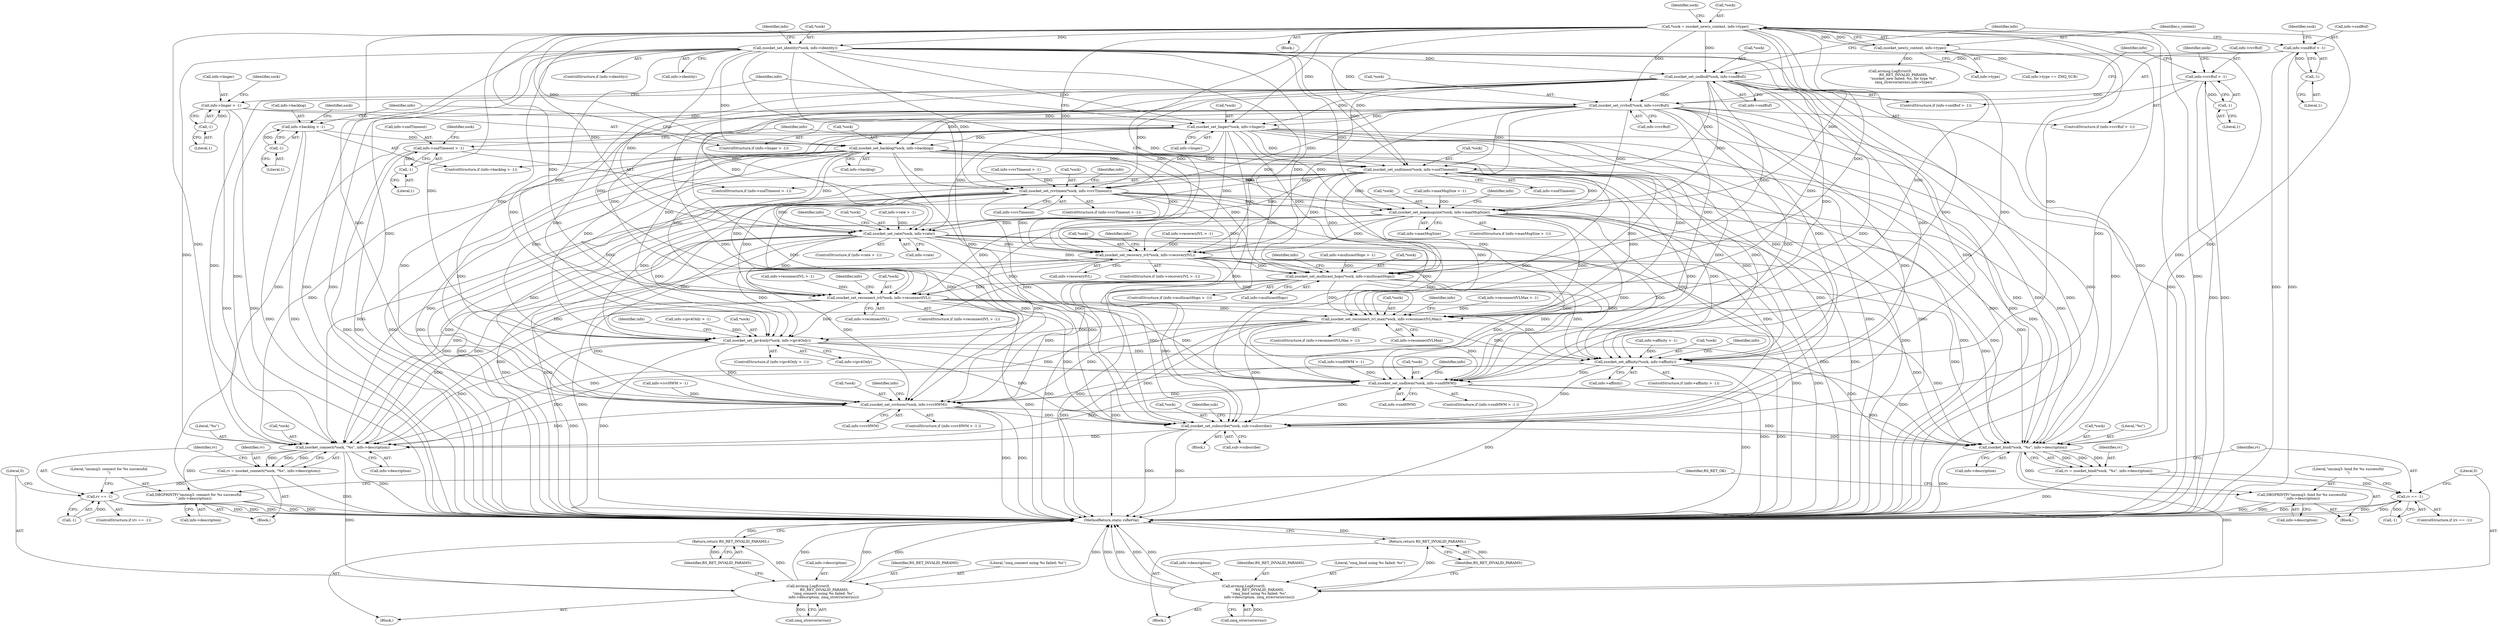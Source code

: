 digraph "0_rsyslog_062d0c671a29f7c6f7dff4a2f1f35df375bbb30b@API" {
"1000202" [label="(Call,zsocket_set_sndtimeo(*sock, info->sndTimeout))"];
"1000163" [label="(Call,zsocket_set_rcvbuf(*sock, info->rcvBuf))"];
"1000150" [label="(Call,zsocket_set_sndbuf(*sock, info->sndBuf))"];
"1000137" [label="(Call,zsocket_set_identity(*sock, info->identity))"];
"1000110" [label="(Call,*sock = zsocket_new(s_context, info->type))"];
"1000113" [label="(Call,zsocket_new(s_context, info->type))"];
"1000144" [label="(Call,info->sndBuf > -1)"];
"1000148" [label="(Call,-1)"];
"1000157" [label="(Call,info->rcvBuf > -1)"];
"1000161" [label="(Call,-1)"];
"1000189" [label="(Call,zsocket_set_backlog(*sock, info->backlog))"];
"1000176" [label="(Call,zsocket_set_linger(*sock, info->linger))"];
"1000170" [label="(Call,info->linger > -1)"];
"1000174" [label="(Call,-1)"];
"1000183" [label="(Call,info->backlog > -1)"];
"1000187" [label="(Call,-1)"];
"1000196" [label="(Call,info->sndTimeout > -1)"];
"1000200" [label="(Call,-1)"];
"1000215" [label="(Call,zsocket_set_rcvtimeo(*sock, info->rcvTimeout))"];
"1000228" [label="(Call,zsocket_set_maxmsgsize(*sock, info->maxMsgSize))"];
"1000241" [label="(Call,zsocket_set_rate(*sock, info->rate))"];
"1000254" [label="(Call,zsocket_set_recovery_ivl(*sock, info->recoveryIVL))"];
"1000267" [label="(Call,zsocket_set_multicast_hops(*sock, info->multicastHops))"];
"1000280" [label="(Call,zsocket_set_reconnect_ivl(*sock, info->reconnectIVL))"];
"1000293" [label="(Call,zsocket_set_reconnect_ivl_max(*sock, info->reconnectIVLMax))"];
"1000306" [label="(Call,zsocket_set_ipv4only(*sock, info->ipv4Only))"];
"1000319" [label="(Call,zsocket_set_affinity(*sock, info->affinity))"];
"1000332" [label="(Call,zsocket_set_sndhwm(*sock, info->sndHWM))"];
"1000345" [label="(Call,zsocket_set_rcvhwm(*sock, info->rcvHWM))"];
"1000373" [label="(Call,zsocket_set_subscribe(*sock, sub->subscribe))"];
"1000388" [label="(Call,zsocket_connect(*sock, \"%s\", info->description))"];
"1000386" [label="(Call,rv = zsocket_connect(*sock, \"%s\", info->description))"];
"1000396" [label="(Call,rv == -1)"];
"1000401" [label="(Call,errmsg.LogError(0,\n                             RS_RET_INVALID_PARAMS,\n                            \"zmq_connect using %s failed: %s\",\n                            info->description, zmq_strerror(errno)))"];
"1000410" [label="(Return,return RS_RET_INVALID_PARAMS;)"];
"1000412" [label="(Call,DBGPRINTF(\"imzmq3: connect for %s successful\n\",info->description))"];
"1000421" [label="(Call,zsocket_bind(*sock, \"%s\", info->description))"];
"1000419" [label="(Call,rv = zsocket_bind(*sock, \"%s\", info->description))"];
"1000429" [label="(Call,rv == -1)"];
"1000434" [label="(Call,errmsg.LogError(0,\n                             RS_RET_INVALID_PARAMS,\n                            \"zmq_bind using %s failed: %s\",\n                            info->description, zmq_strerror(errno)))"];
"1000443" [label="(Return,return RS_RET_INVALID_PARAMS;)"];
"1000445" [label="(Call,DBGPRINTF(\"imzmq3: bind for %s successful\n\",info->description))"];
"1000309" [label="(Call,info->ipv4Only)"];
"1000438" [label="(Call,info->description)"];
"1000146" [label="(Identifier,info)"];
"1000339" [label="(Call,info->rcvHWM > -1)"];
"1000145" [label="(Call,info->sndBuf)"];
"1000242" [label="(Call,*sock)"];
"1000386" [label="(Call,rv = zsocket_connect(*sock, \"%s\", info->description))"];
"1000333" [label="(Call,*sock)"];
"1000376" [label="(Call,sub->subscribe)"];
"1000332" [label="(Call,zsocket_set_sndhwm(*sock, info->sndHWM))"];
"1000413" [label="(Literal,\"imzmq3: connect for %s successful\n\")"];
"1000183" [label="(Call,info->backlog > -1)"];
"1000436" [label="(Identifier,RS_RET_INVALID_PARAMS)"];
"1000335" [label="(Call,info->sndHWM)"];
"1000287" [label="(Call,info->reconnectIVLMax > -1)"];
"1000419" [label="(Call,rv = zsocket_bind(*sock, \"%s\", info->description))"];
"1000170" [label="(Call,info->linger > -1)"];
"1000422" [label="(Call,*sock)"];
"1000234" [label="(ControlStructure,if (info->rate > -1))"];
"1000150" [label="(Call,zsocket_set_sndbuf(*sock, info->sndBuf))"];
"1000163" [label="(Call,zsocket_set_rcvbuf(*sock, info->rcvBuf))"];
"1000346" [label="(Call,*sock)"];
"1000166" [label="(Call,info->rcvBuf)"];
"1000374" [label="(Call,*sock)"];
"1000294" [label="(Call,*sock)"];
"1000428" [label="(ControlStructure,if (rv == -1))"];
"1000190" [label="(Call,*sock)"];
"1000420" [label="(Identifier,rv)"];
"1000159" [label="(Identifier,info)"];
"1000403" [label="(Identifier,RS_RET_INVALID_PARAMS)"];
"1000410" [label="(Return,return RS_RET_INVALID_PARAMS;)"];
"1000281" [label="(Call,*sock)"];
"1000373" [label="(Call,zsocket_set_subscribe(*sock, sub->subscribe))"];
"1000255" [label="(Call,*sock)"];
"1000263" [label="(Identifier,info)"];
"1000276" [label="(Identifier,info)"];
"1000254" [label="(Call,zsocket_set_recovery_ivl(*sock, info->recoveryIVL))"];
"1000188" [label="(Literal,1)"];
"1000158" [label="(Call,info->rcvBuf)"];
"1000341" [label="(Identifier,info)"];
"1000447" [label="(Call,info->description)"];
"1000435" [label="(Literal,0)"];
"1000120" [label="(Identifier,sock)"];
"1000215" [label="(Call,zsocket_set_rcvtimeo(*sock, info->rcvTimeout))"];
"1000179" [label="(Call,info->linger)"];
"1000205" [label="(Call,info->sndTimeout)"];
"1000260" [label="(ControlStructure,if (info->multicastHops > -1))"];
"1000431" [label="(Call,-1)"];
"1000202" [label="(Call,zsocket_set_sndtimeo(*sock, info->sndTimeout))"];
"1000133" [label="(ControlStructure,if (info->identity))"];
"1000201" [label="(Literal,1)"];
"1000404" [label="(Literal,\"zmq_connect using %s failed: %s\")"];
"1000421" [label="(Call,zsocket_bind(*sock, \"%s\", info->description))"];
"1000283" [label="(Call,info->reconnectIVL)"];
"1000192" [label="(Call,info->backlog)"];
"1000418" [label="(Block,)"];
"1000286" [label="(ControlStructure,if (info->reconnectIVLMax > -1))"];
"1000326" [label="(Call,info->sndHWM > -1)"];
"1000398" [label="(Call,-1)"];
"1000322" [label="(Call,info->affinity)"];
"1000189" [label="(Call,zsocket_set_backlog(*sock, info->backlog))"];
"1000222" [label="(Call,info->maxMsgSize > -1)"];
"1000237" [label="(Identifier,info)"];
"1000352" [label="(Call,info->type == ZMQ_SUB)"];
"1000315" [label="(Identifier,info)"];
"1000296" [label="(Call,info->reconnectIVLMax)"];
"1000445" [label="(Call,DBGPRINTF(\"imzmq3: bind for %s successful\n\",info->description))"];
"1000175" [label="(Literal,1)"];
"1000164" [label="(Call,*sock)"];
"1000338" [label="(ControlStructure,if (info->rcvHWM > -1 ))"];
"1000273" [label="(ControlStructure,if (info->reconnectIVL > -1))"];
"1000388" [label="(Call,zsocket_connect(*sock, \"%s\", info->description))"];
"1000261" [label="(Call,info->multicastHops > -1)"];
"1000451" [label="(Identifier,RS_RET_OK)"];
"1000312" [label="(ControlStructure,if (info->affinity > -1))"];
"1000138" [label="(Call,*sock)"];
"1000196" [label="(Call,info->sndTimeout > -1)"];
"1000411" [label="(Identifier,RS_RET_INVALID_PARAMS)"];
"1000229" [label="(Call,*sock)"];
"1000157" [label="(Call,info->rcvBuf > -1)"];
"1000387" [label="(Identifier,rv)"];
"1000402" [label="(Literal,0)"];
"1000211" [label="(Identifier,info)"];
"1000153" [label="(Call,info->sndBuf)"];
"1000156" [label="(ControlStructure,if (info->rcvBuf > -1))"];
"1000110" [label="(Call,*sock = zsocket_new(s_context, info->type))"];
"1000107" [label="(Block,)"];
"1000429" [label="(Call,rv == -1)"];
"1000368" [label="(Identifier,sub)"];
"1000182" [label="(ControlStructure,if (info->backlog > -1))"];
"1000187" [label="(Call,-1)"];
"1000270" [label="(Call,info->multicastHops)"];
"1000113" [label="(Call,zsocket_new(s_context, info->type))"];
"1000414" [label="(Call,info->description)"];
"1000302" [label="(Identifier,info)"];
"1000172" [label="(Identifier,info)"];
"1000241" [label="(Call,zsocket_set_rate(*sock, info->rate))"];
"1000140" [label="(Call,info->identity)"];
"1000165" [label="(Identifier,sock)"];
"1000185" [label="(Identifier,info)"];
"1000209" [label="(Call,info->rcvTimeout > -1)"];
"1000372" [label="(Block,)"];
"1000235" [label="(Call,info->rate > -1)"];
"1000161" [label="(Call,-1)"];
"1000257" [label="(Call,info->recoveryIVL)"];
"1000354" [label="(Identifier,info)"];
"1000400" [label="(Block,)"];
"1000137" [label="(Call,zsocket_set_identity(*sock, info->identity))"];
"1000221" [label="(ControlStructure,if (info->maxMsgSize > -1))"];
"1000319" [label="(Call,zsocket_set_affinity(*sock, info->affinity))"];
"1000122" [label="(Call,errmsg.LogError(0,\n                        RS_RET_INVALID_PARAMS,\n                        \"zsocket_new failed: %s, for type %d\",\n                        zmq_strerror(errno),info->type))"];
"1000408" [label="(Call,zmq_strerror(errno))"];
"1000247" [label="(ControlStructure,if (info->recoveryIVL > -1))"];
"1000204" [label="(Identifier,sock)"];
"1000144" [label="(Call,info->sndBuf > -1)"];
"1000162" [label="(Literal,1)"];
"1000218" [label="(Call,info->rcvTimeout)"];
"1000425" [label="(Call,info->description)"];
"1000143" [label="(ControlStructure,if (info->sndBuf > -1))"];
"1000177" [label="(Call,*sock)"];
"1000293" [label="(Call,zsocket_set_reconnect_ivl_max(*sock, info->reconnectIVLMax))"];
"1000184" [label="(Call,info->backlog)"];
"1000111" [label="(Call,*sock)"];
"1000395" [label="(ControlStructure,if (rv == -1))"];
"1000195" [label="(ControlStructure,if (info->sndTimeout > -1))"];
"1000174" [label="(Call,-1)"];
"1000208" [label="(ControlStructure,if (info->rcvTimeout > -1))"];
"1000452" [label="(MethodReturn,static rsRetVal)"];
"1000437" [label="(Literal,\"zmq_bind using %s failed: %s\")"];
"1000267" [label="(Call,zsocket_set_multicast_hops(*sock, info->multicastHops))"];
"1000274" [label="(Call,info->reconnectIVL > -1)"];
"1000171" [label="(Call,info->linger)"];
"1000191" [label="(Identifier,sock)"];
"1000397" [label="(Identifier,rv)"];
"1000149" [label="(Literal,1)"];
"1000151" [label="(Call,*sock)"];
"1000216" [label="(Call,*sock)"];
"1000280" [label="(Call,zsocket_set_reconnect_ivl(*sock, info->reconnectIVL))"];
"1000313" [label="(Call,info->affinity > -1)"];
"1000228" [label="(Call,zsocket_set_maxmsgsize(*sock, info->maxMsgSize))"];
"1000268" [label="(Call,*sock)"];
"1000389" [label="(Call,*sock)"];
"1000446" [label="(Literal,\"imzmq3: bind for %s successful\n\")"];
"1000203" [label="(Call,*sock)"];
"1000300" [label="(Call,info->ipv4Only > -1)"];
"1000115" [label="(Call,info->type)"];
"1000348" [label="(Call,info->rcvHWM)"];
"1000224" [label="(Identifier,info)"];
"1000444" [label="(Identifier,RS_RET_INVALID_PARAMS)"];
"1000244" [label="(Call,info->rate)"];
"1000320" [label="(Call,*sock)"];
"1000197" [label="(Call,info->sndTimeout)"];
"1000306" [label="(Call,zsocket_set_ipv4only(*sock, info->ipv4Only))"];
"1000248" [label="(Call,info->recoveryIVL > -1)"];
"1000434" [label="(Call,errmsg.LogError(0,\n                             RS_RET_INVALID_PARAMS,\n                            \"zmq_bind using %s failed: %s\",\n                            info->description, zmq_strerror(errno)))"];
"1000250" [label="(Identifier,info)"];
"1000176" [label="(Call,zsocket_set_linger(*sock, info->linger))"];
"1000385" [label="(Block,)"];
"1000152" [label="(Identifier,sock)"];
"1000114" [label="(Identifier,s_context)"];
"1000299" [label="(ControlStructure,if (info->ipv4Only > -1))"];
"1000391" [label="(Literal,\"%s\")"];
"1000325" [label="(ControlStructure,if (info->sndHWM > -1 ))"];
"1000424" [label="(Literal,\"%s\")"];
"1000148" [label="(Call,-1)"];
"1000198" [label="(Identifier,info)"];
"1000401" [label="(Call,errmsg.LogError(0,\n                             RS_RET_INVALID_PARAMS,\n                            \"zmq_connect using %s failed: %s\",\n                            info->description, zmq_strerror(errno)))"];
"1000289" [label="(Identifier,info)"];
"1000178" [label="(Identifier,sock)"];
"1000405" [label="(Call,info->description)"];
"1000396" [label="(Call,rv == -1)"];
"1000433" [label="(Block,)"];
"1000441" [label="(Call,zmq_strerror(errno))"];
"1000307" [label="(Call,*sock)"];
"1000328" [label="(Identifier,info)"];
"1000169" [label="(ControlStructure,if (info->linger > -1))"];
"1000231" [label="(Call,info->maxMsgSize)"];
"1000430" [label="(Identifier,rv)"];
"1000443" [label="(Return,return RS_RET_INVALID_PARAMS;)"];
"1000200" [label="(Call,-1)"];
"1000345" [label="(Call,zsocket_set_rcvhwm(*sock, info->rcvHWM))"];
"1000392" [label="(Call,info->description)"];
"1000412" [label="(Call,DBGPRINTF(\"imzmq3: connect for %s successful\n\",info->description))"];
"1000202" -> "1000195"  [label="AST: "];
"1000202" -> "1000205"  [label="CFG: "];
"1000203" -> "1000202"  [label="AST: "];
"1000205" -> "1000202"  [label="AST: "];
"1000211" -> "1000202"  [label="CFG: "];
"1000202" -> "1000452"  [label="DDG: "];
"1000202" -> "1000452"  [label="DDG: "];
"1000163" -> "1000202"  [label="DDG: "];
"1000150" -> "1000202"  [label="DDG: "];
"1000189" -> "1000202"  [label="DDG: "];
"1000176" -> "1000202"  [label="DDG: "];
"1000137" -> "1000202"  [label="DDG: "];
"1000110" -> "1000202"  [label="DDG: "];
"1000196" -> "1000202"  [label="DDG: "];
"1000202" -> "1000215"  [label="DDG: "];
"1000202" -> "1000228"  [label="DDG: "];
"1000202" -> "1000241"  [label="DDG: "];
"1000202" -> "1000254"  [label="DDG: "];
"1000202" -> "1000267"  [label="DDG: "];
"1000202" -> "1000280"  [label="DDG: "];
"1000202" -> "1000293"  [label="DDG: "];
"1000202" -> "1000306"  [label="DDG: "];
"1000202" -> "1000319"  [label="DDG: "];
"1000202" -> "1000332"  [label="DDG: "];
"1000202" -> "1000345"  [label="DDG: "];
"1000202" -> "1000373"  [label="DDG: "];
"1000202" -> "1000388"  [label="DDG: "];
"1000202" -> "1000421"  [label="DDG: "];
"1000163" -> "1000156"  [label="AST: "];
"1000163" -> "1000166"  [label="CFG: "];
"1000164" -> "1000163"  [label="AST: "];
"1000166" -> "1000163"  [label="AST: "];
"1000172" -> "1000163"  [label="CFG: "];
"1000163" -> "1000452"  [label="DDG: "];
"1000163" -> "1000452"  [label="DDG: "];
"1000150" -> "1000163"  [label="DDG: "];
"1000137" -> "1000163"  [label="DDG: "];
"1000110" -> "1000163"  [label="DDG: "];
"1000157" -> "1000163"  [label="DDG: "];
"1000163" -> "1000176"  [label="DDG: "];
"1000163" -> "1000189"  [label="DDG: "];
"1000163" -> "1000215"  [label="DDG: "];
"1000163" -> "1000228"  [label="DDG: "];
"1000163" -> "1000241"  [label="DDG: "];
"1000163" -> "1000254"  [label="DDG: "];
"1000163" -> "1000267"  [label="DDG: "];
"1000163" -> "1000280"  [label="DDG: "];
"1000163" -> "1000293"  [label="DDG: "];
"1000163" -> "1000306"  [label="DDG: "];
"1000163" -> "1000319"  [label="DDG: "];
"1000163" -> "1000332"  [label="DDG: "];
"1000163" -> "1000345"  [label="DDG: "];
"1000163" -> "1000373"  [label="DDG: "];
"1000163" -> "1000388"  [label="DDG: "];
"1000163" -> "1000421"  [label="DDG: "];
"1000150" -> "1000143"  [label="AST: "];
"1000150" -> "1000153"  [label="CFG: "];
"1000151" -> "1000150"  [label="AST: "];
"1000153" -> "1000150"  [label="AST: "];
"1000159" -> "1000150"  [label="CFG: "];
"1000150" -> "1000452"  [label="DDG: "];
"1000150" -> "1000452"  [label="DDG: "];
"1000137" -> "1000150"  [label="DDG: "];
"1000110" -> "1000150"  [label="DDG: "];
"1000144" -> "1000150"  [label="DDG: "];
"1000150" -> "1000176"  [label="DDG: "];
"1000150" -> "1000189"  [label="DDG: "];
"1000150" -> "1000215"  [label="DDG: "];
"1000150" -> "1000228"  [label="DDG: "];
"1000150" -> "1000241"  [label="DDG: "];
"1000150" -> "1000254"  [label="DDG: "];
"1000150" -> "1000267"  [label="DDG: "];
"1000150" -> "1000280"  [label="DDG: "];
"1000150" -> "1000293"  [label="DDG: "];
"1000150" -> "1000306"  [label="DDG: "];
"1000150" -> "1000319"  [label="DDG: "];
"1000150" -> "1000332"  [label="DDG: "];
"1000150" -> "1000345"  [label="DDG: "];
"1000150" -> "1000373"  [label="DDG: "];
"1000150" -> "1000388"  [label="DDG: "];
"1000150" -> "1000421"  [label="DDG: "];
"1000137" -> "1000133"  [label="AST: "];
"1000137" -> "1000140"  [label="CFG: "];
"1000138" -> "1000137"  [label="AST: "];
"1000140" -> "1000137"  [label="AST: "];
"1000146" -> "1000137"  [label="CFG: "];
"1000137" -> "1000452"  [label="DDG: "];
"1000137" -> "1000452"  [label="DDG: "];
"1000110" -> "1000137"  [label="DDG: "];
"1000137" -> "1000176"  [label="DDG: "];
"1000137" -> "1000189"  [label="DDG: "];
"1000137" -> "1000215"  [label="DDG: "];
"1000137" -> "1000228"  [label="DDG: "];
"1000137" -> "1000241"  [label="DDG: "];
"1000137" -> "1000254"  [label="DDG: "];
"1000137" -> "1000267"  [label="DDG: "];
"1000137" -> "1000280"  [label="DDG: "];
"1000137" -> "1000293"  [label="DDG: "];
"1000137" -> "1000306"  [label="DDG: "];
"1000137" -> "1000319"  [label="DDG: "];
"1000137" -> "1000332"  [label="DDG: "];
"1000137" -> "1000345"  [label="DDG: "];
"1000137" -> "1000373"  [label="DDG: "];
"1000137" -> "1000388"  [label="DDG: "];
"1000137" -> "1000421"  [label="DDG: "];
"1000110" -> "1000107"  [label="AST: "];
"1000110" -> "1000113"  [label="CFG: "];
"1000111" -> "1000110"  [label="AST: "];
"1000113" -> "1000110"  [label="AST: "];
"1000120" -> "1000110"  [label="CFG: "];
"1000110" -> "1000452"  [label="DDG: "];
"1000110" -> "1000452"  [label="DDG: "];
"1000113" -> "1000110"  [label="DDG: "];
"1000113" -> "1000110"  [label="DDG: "];
"1000110" -> "1000176"  [label="DDG: "];
"1000110" -> "1000189"  [label="DDG: "];
"1000110" -> "1000215"  [label="DDG: "];
"1000110" -> "1000228"  [label="DDG: "];
"1000110" -> "1000241"  [label="DDG: "];
"1000110" -> "1000254"  [label="DDG: "];
"1000110" -> "1000267"  [label="DDG: "];
"1000110" -> "1000280"  [label="DDG: "];
"1000110" -> "1000293"  [label="DDG: "];
"1000110" -> "1000306"  [label="DDG: "];
"1000110" -> "1000319"  [label="DDG: "];
"1000110" -> "1000332"  [label="DDG: "];
"1000110" -> "1000345"  [label="DDG: "];
"1000110" -> "1000373"  [label="DDG: "];
"1000110" -> "1000388"  [label="DDG: "];
"1000110" -> "1000421"  [label="DDG: "];
"1000113" -> "1000115"  [label="CFG: "];
"1000114" -> "1000113"  [label="AST: "];
"1000115" -> "1000113"  [label="AST: "];
"1000113" -> "1000452"  [label="DDG: "];
"1000113" -> "1000122"  [label="DDG: "];
"1000113" -> "1000352"  [label="DDG: "];
"1000144" -> "1000143"  [label="AST: "];
"1000144" -> "1000148"  [label="CFG: "];
"1000145" -> "1000144"  [label="AST: "];
"1000148" -> "1000144"  [label="AST: "];
"1000152" -> "1000144"  [label="CFG: "];
"1000159" -> "1000144"  [label="CFG: "];
"1000144" -> "1000452"  [label="DDG: "];
"1000144" -> "1000452"  [label="DDG: "];
"1000148" -> "1000144"  [label="DDG: "];
"1000148" -> "1000149"  [label="CFG: "];
"1000149" -> "1000148"  [label="AST: "];
"1000157" -> "1000156"  [label="AST: "];
"1000157" -> "1000161"  [label="CFG: "];
"1000158" -> "1000157"  [label="AST: "];
"1000161" -> "1000157"  [label="AST: "];
"1000165" -> "1000157"  [label="CFG: "];
"1000172" -> "1000157"  [label="CFG: "];
"1000157" -> "1000452"  [label="DDG: "];
"1000157" -> "1000452"  [label="DDG: "];
"1000161" -> "1000157"  [label="DDG: "];
"1000161" -> "1000162"  [label="CFG: "];
"1000162" -> "1000161"  [label="AST: "];
"1000189" -> "1000182"  [label="AST: "];
"1000189" -> "1000192"  [label="CFG: "];
"1000190" -> "1000189"  [label="AST: "];
"1000192" -> "1000189"  [label="AST: "];
"1000198" -> "1000189"  [label="CFG: "];
"1000189" -> "1000452"  [label="DDG: "];
"1000189" -> "1000452"  [label="DDG: "];
"1000176" -> "1000189"  [label="DDG: "];
"1000183" -> "1000189"  [label="DDG: "];
"1000189" -> "1000215"  [label="DDG: "];
"1000189" -> "1000228"  [label="DDG: "];
"1000189" -> "1000241"  [label="DDG: "];
"1000189" -> "1000254"  [label="DDG: "];
"1000189" -> "1000267"  [label="DDG: "];
"1000189" -> "1000280"  [label="DDG: "];
"1000189" -> "1000293"  [label="DDG: "];
"1000189" -> "1000306"  [label="DDG: "];
"1000189" -> "1000319"  [label="DDG: "];
"1000189" -> "1000332"  [label="DDG: "];
"1000189" -> "1000345"  [label="DDG: "];
"1000189" -> "1000373"  [label="DDG: "];
"1000189" -> "1000388"  [label="DDG: "];
"1000189" -> "1000421"  [label="DDG: "];
"1000176" -> "1000169"  [label="AST: "];
"1000176" -> "1000179"  [label="CFG: "];
"1000177" -> "1000176"  [label="AST: "];
"1000179" -> "1000176"  [label="AST: "];
"1000185" -> "1000176"  [label="CFG: "];
"1000176" -> "1000452"  [label="DDG: "];
"1000176" -> "1000452"  [label="DDG: "];
"1000170" -> "1000176"  [label="DDG: "];
"1000176" -> "1000215"  [label="DDG: "];
"1000176" -> "1000228"  [label="DDG: "];
"1000176" -> "1000241"  [label="DDG: "];
"1000176" -> "1000254"  [label="DDG: "];
"1000176" -> "1000267"  [label="DDG: "];
"1000176" -> "1000280"  [label="DDG: "];
"1000176" -> "1000293"  [label="DDG: "];
"1000176" -> "1000306"  [label="DDG: "];
"1000176" -> "1000319"  [label="DDG: "];
"1000176" -> "1000332"  [label="DDG: "];
"1000176" -> "1000345"  [label="DDG: "];
"1000176" -> "1000373"  [label="DDG: "];
"1000176" -> "1000388"  [label="DDG: "];
"1000176" -> "1000421"  [label="DDG: "];
"1000170" -> "1000169"  [label="AST: "];
"1000170" -> "1000174"  [label="CFG: "];
"1000171" -> "1000170"  [label="AST: "];
"1000174" -> "1000170"  [label="AST: "];
"1000178" -> "1000170"  [label="CFG: "];
"1000185" -> "1000170"  [label="CFG: "];
"1000170" -> "1000452"  [label="DDG: "];
"1000170" -> "1000452"  [label="DDG: "];
"1000174" -> "1000170"  [label="DDG: "];
"1000174" -> "1000175"  [label="CFG: "];
"1000175" -> "1000174"  [label="AST: "];
"1000183" -> "1000182"  [label="AST: "];
"1000183" -> "1000187"  [label="CFG: "];
"1000184" -> "1000183"  [label="AST: "];
"1000187" -> "1000183"  [label="AST: "];
"1000191" -> "1000183"  [label="CFG: "];
"1000198" -> "1000183"  [label="CFG: "];
"1000183" -> "1000452"  [label="DDG: "];
"1000183" -> "1000452"  [label="DDG: "];
"1000187" -> "1000183"  [label="DDG: "];
"1000187" -> "1000188"  [label="CFG: "];
"1000188" -> "1000187"  [label="AST: "];
"1000196" -> "1000195"  [label="AST: "];
"1000196" -> "1000200"  [label="CFG: "];
"1000197" -> "1000196"  [label="AST: "];
"1000200" -> "1000196"  [label="AST: "];
"1000204" -> "1000196"  [label="CFG: "];
"1000211" -> "1000196"  [label="CFG: "];
"1000196" -> "1000452"  [label="DDG: "];
"1000196" -> "1000452"  [label="DDG: "];
"1000200" -> "1000196"  [label="DDG: "];
"1000200" -> "1000201"  [label="CFG: "];
"1000201" -> "1000200"  [label="AST: "];
"1000215" -> "1000208"  [label="AST: "];
"1000215" -> "1000218"  [label="CFG: "];
"1000216" -> "1000215"  [label="AST: "];
"1000218" -> "1000215"  [label="AST: "];
"1000224" -> "1000215"  [label="CFG: "];
"1000215" -> "1000452"  [label="DDG: "];
"1000215" -> "1000452"  [label="DDG: "];
"1000209" -> "1000215"  [label="DDG: "];
"1000215" -> "1000228"  [label="DDG: "];
"1000215" -> "1000241"  [label="DDG: "];
"1000215" -> "1000254"  [label="DDG: "];
"1000215" -> "1000267"  [label="DDG: "];
"1000215" -> "1000280"  [label="DDG: "];
"1000215" -> "1000293"  [label="DDG: "];
"1000215" -> "1000306"  [label="DDG: "];
"1000215" -> "1000319"  [label="DDG: "];
"1000215" -> "1000332"  [label="DDG: "];
"1000215" -> "1000345"  [label="DDG: "];
"1000215" -> "1000373"  [label="DDG: "];
"1000215" -> "1000388"  [label="DDG: "];
"1000215" -> "1000421"  [label="DDG: "];
"1000228" -> "1000221"  [label="AST: "];
"1000228" -> "1000231"  [label="CFG: "];
"1000229" -> "1000228"  [label="AST: "];
"1000231" -> "1000228"  [label="AST: "];
"1000237" -> "1000228"  [label="CFG: "];
"1000228" -> "1000452"  [label="DDG: "];
"1000228" -> "1000452"  [label="DDG: "];
"1000222" -> "1000228"  [label="DDG: "];
"1000228" -> "1000241"  [label="DDG: "];
"1000228" -> "1000254"  [label="DDG: "];
"1000228" -> "1000267"  [label="DDG: "];
"1000228" -> "1000280"  [label="DDG: "];
"1000228" -> "1000293"  [label="DDG: "];
"1000228" -> "1000306"  [label="DDG: "];
"1000228" -> "1000319"  [label="DDG: "];
"1000228" -> "1000332"  [label="DDG: "];
"1000228" -> "1000345"  [label="DDG: "];
"1000228" -> "1000373"  [label="DDG: "];
"1000228" -> "1000388"  [label="DDG: "];
"1000228" -> "1000421"  [label="DDG: "];
"1000241" -> "1000234"  [label="AST: "];
"1000241" -> "1000244"  [label="CFG: "];
"1000242" -> "1000241"  [label="AST: "];
"1000244" -> "1000241"  [label="AST: "];
"1000250" -> "1000241"  [label="CFG: "];
"1000241" -> "1000452"  [label="DDG: "];
"1000241" -> "1000452"  [label="DDG: "];
"1000235" -> "1000241"  [label="DDG: "];
"1000241" -> "1000254"  [label="DDG: "];
"1000241" -> "1000267"  [label="DDG: "];
"1000241" -> "1000280"  [label="DDG: "];
"1000241" -> "1000293"  [label="DDG: "];
"1000241" -> "1000306"  [label="DDG: "];
"1000241" -> "1000319"  [label="DDG: "];
"1000241" -> "1000332"  [label="DDG: "];
"1000241" -> "1000345"  [label="DDG: "];
"1000241" -> "1000373"  [label="DDG: "];
"1000241" -> "1000388"  [label="DDG: "];
"1000241" -> "1000421"  [label="DDG: "];
"1000254" -> "1000247"  [label="AST: "];
"1000254" -> "1000257"  [label="CFG: "];
"1000255" -> "1000254"  [label="AST: "];
"1000257" -> "1000254"  [label="AST: "];
"1000263" -> "1000254"  [label="CFG: "];
"1000254" -> "1000452"  [label="DDG: "];
"1000254" -> "1000452"  [label="DDG: "];
"1000248" -> "1000254"  [label="DDG: "];
"1000254" -> "1000267"  [label="DDG: "];
"1000254" -> "1000280"  [label="DDG: "];
"1000254" -> "1000293"  [label="DDG: "];
"1000254" -> "1000306"  [label="DDG: "];
"1000254" -> "1000319"  [label="DDG: "];
"1000254" -> "1000332"  [label="DDG: "];
"1000254" -> "1000345"  [label="DDG: "];
"1000254" -> "1000373"  [label="DDG: "];
"1000254" -> "1000388"  [label="DDG: "];
"1000254" -> "1000421"  [label="DDG: "];
"1000267" -> "1000260"  [label="AST: "];
"1000267" -> "1000270"  [label="CFG: "];
"1000268" -> "1000267"  [label="AST: "];
"1000270" -> "1000267"  [label="AST: "];
"1000276" -> "1000267"  [label="CFG: "];
"1000267" -> "1000452"  [label="DDG: "];
"1000267" -> "1000452"  [label="DDG: "];
"1000261" -> "1000267"  [label="DDG: "];
"1000267" -> "1000280"  [label="DDG: "];
"1000267" -> "1000293"  [label="DDG: "];
"1000267" -> "1000306"  [label="DDG: "];
"1000267" -> "1000319"  [label="DDG: "];
"1000267" -> "1000332"  [label="DDG: "];
"1000267" -> "1000345"  [label="DDG: "];
"1000267" -> "1000373"  [label="DDG: "];
"1000267" -> "1000388"  [label="DDG: "];
"1000267" -> "1000421"  [label="DDG: "];
"1000280" -> "1000273"  [label="AST: "];
"1000280" -> "1000283"  [label="CFG: "];
"1000281" -> "1000280"  [label="AST: "];
"1000283" -> "1000280"  [label="AST: "];
"1000289" -> "1000280"  [label="CFG: "];
"1000280" -> "1000452"  [label="DDG: "];
"1000280" -> "1000452"  [label="DDG: "];
"1000274" -> "1000280"  [label="DDG: "];
"1000280" -> "1000293"  [label="DDG: "];
"1000280" -> "1000306"  [label="DDG: "];
"1000280" -> "1000319"  [label="DDG: "];
"1000280" -> "1000332"  [label="DDG: "];
"1000280" -> "1000345"  [label="DDG: "];
"1000280" -> "1000373"  [label="DDG: "];
"1000280" -> "1000388"  [label="DDG: "];
"1000280" -> "1000421"  [label="DDG: "];
"1000293" -> "1000286"  [label="AST: "];
"1000293" -> "1000296"  [label="CFG: "];
"1000294" -> "1000293"  [label="AST: "];
"1000296" -> "1000293"  [label="AST: "];
"1000302" -> "1000293"  [label="CFG: "];
"1000293" -> "1000452"  [label="DDG: "];
"1000293" -> "1000452"  [label="DDG: "];
"1000287" -> "1000293"  [label="DDG: "];
"1000293" -> "1000306"  [label="DDG: "];
"1000293" -> "1000319"  [label="DDG: "];
"1000293" -> "1000332"  [label="DDG: "];
"1000293" -> "1000345"  [label="DDG: "];
"1000293" -> "1000373"  [label="DDG: "];
"1000293" -> "1000388"  [label="DDG: "];
"1000293" -> "1000421"  [label="DDG: "];
"1000306" -> "1000299"  [label="AST: "];
"1000306" -> "1000309"  [label="CFG: "];
"1000307" -> "1000306"  [label="AST: "];
"1000309" -> "1000306"  [label="AST: "];
"1000315" -> "1000306"  [label="CFG: "];
"1000306" -> "1000452"  [label="DDG: "];
"1000306" -> "1000452"  [label="DDG: "];
"1000300" -> "1000306"  [label="DDG: "];
"1000306" -> "1000319"  [label="DDG: "];
"1000306" -> "1000332"  [label="DDG: "];
"1000306" -> "1000345"  [label="DDG: "];
"1000306" -> "1000373"  [label="DDG: "];
"1000306" -> "1000388"  [label="DDG: "];
"1000306" -> "1000421"  [label="DDG: "];
"1000319" -> "1000312"  [label="AST: "];
"1000319" -> "1000322"  [label="CFG: "];
"1000320" -> "1000319"  [label="AST: "];
"1000322" -> "1000319"  [label="AST: "];
"1000328" -> "1000319"  [label="CFG: "];
"1000319" -> "1000452"  [label="DDG: "];
"1000319" -> "1000452"  [label="DDG: "];
"1000313" -> "1000319"  [label="DDG: "];
"1000319" -> "1000332"  [label="DDG: "];
"1000319" -> "1000345"  [label="DDG: "];
"1000319" -> "1000373"  [label="DDG: "];
"1000319" -> "1000388"  [label="DDG: "];
"1000319" -> "1000421"  [label="DDG: "];
"1000332" -> "1000325"  [label="AST: "];
"1000332" -> "1000335"  [label="CFG: "];
"1000333" -> "1000332"  [label="AST: "];
"1000335" -> "1000332"  [label="AST: "];
"1000341" -> "1000332"  [label="CFG: "];
"1000332" -> "1000452"  [label="DDG: "];
"1000332" -> "1000452"  [label="DDG: "];
"1000326" -> "1000332"  [label="DDG: "];
"1000332" -> "1000345"  [label="DDG: "];
"1000332" -> "1000373"  [label="DDG: "];
"1000332" -> "1000388"  [label="DDG: "];
"1000332" -> "1000421"  [label="DDG: "];
"1000345" -> "1000338"  [label="AST: "];
"1000345" -> "1000348"  [label="CFG: "];
"1000346" -> "1000345"  [label="AST: "];
"1000348" -> "1000345"  [label="AST: "];
"1000354" -> "1000345"  [label="CFG: "];
"1000345" -> "1000452"  [label="DDG: "];
"1000345" -> "1000452"  [label="DDG: "];
"1000339" -> "1000345"  [label="DDG: "];
"1000345" -> "1000373"  [label="DDG: "];
"1000345" -> "1000388"  [label="DDG: "];
"1000345" -> "1000421"  [label="DDG: "];
"1000373" -> "1000372"  [label="AST: "];
"1000373" -> "1000376"  [label="CFG: "];
"1000374" -> "1000373"  [label="AST: "];
"1000376" -> "1000373"  [label="AST: "];
"1000368" -> "1000373"  [label="CFG: "];
"1000373" -> "1000452"  [label="DDG: "];
"1000373" -> "1000452"  [label="DDG: "];
"1000373" -> "1000388"  [label="DDG: "];
"1000373" -> "1000421"  [label="DDG: "];
"1000388" -> "1000386"  [label="AST: "];
"1000388" -> "1000392"  [label="CFG: "];
"1000389" -> "1000388"  [label="AST: "];
"1000391" -> "1000388"  [label="AST: "];
"1000392" -> "1000388"  [label="AST: "];
"1000386" -> "1000388"  [label="CFG: "];
"1000388" -> "1000452"  [label="DDG: "];
"1000388" -> "1000386"  [label="DDG: "];
"1000388" -> "1000386"  [label="DDG: "];
"1000388" -> "1000386"  [label="DDG: "];
"1000388" -> "1000401"  [label="DDG: "];
"1000388" -> "1000412"  [label="DDG: "];
"1000386" -> "1000385"  [label="AST: "];
"1000387" -> "1000386"  [label="AST: "];
"1000397" -> "1000386"  [label="CFG: "];
"1000386" -> "1000452"  [label="DDG: "];
"1000386" -> "1000396"  [label="DDG: "];
"1000396" -> "1000395"  [label="AST: "];
"1000396" -> "1000398"  [label="CFG: "];
"1000397" -> "1000396"  [label="AST: "];
"1000398" -> "1000396"  [label="AST: "];
"1000402" -> "1000396"  [label="CFG: "];
"1000413" -> "1000396"  [label="CFG: "];
"1000396" -> "1000452"  [label="DDG: "];
"1000396" -> "1000452"  [label="DDG: "];
"1000396" -> "1000452"  [label="DDG: "];
"1000398" -> "1000396"  [label="DDG: "];
"1000401" -> "1000400"  [label="AST: "];
"1000401" -> "1000408"  [label="CFG: "];
"1000402" -> "1000401"  [label="AST: "];
"1000403" -> "1000401"  [label="AST: "];
"1000404" -> "1000401"  [label="AST: "];
"1000405" -> "1000401"  [label="AST: "];
"1000408" -> "1000401"  [label="AST: "];
"1000411" -> "1000401"  [label="CFG: "];
"1000401" -> "1000452"  [label="DDG: "];
"1000401" -> "1000452"  [label="DDG: "];
"1000401" -> "1000452"  [label="DDG: "];
"1000401" -> "1000452"  [label="DDG: "];
"1000408" -> "1000401"  [label="DDG: "];
"1000401" -> "1000410"  [label="DDG: "];
"1000410" -> "1000400"  [label="AST: "];
"1000410" -> "1000411"  [label="CFG: "];
"1000411" -> "1000410"  [label="AST: "];
"1000452" -> "1000410"  [label="CFG: "];
"1000410" -> "1000452"  [label="DDG: "];
"1000411" -> "1000410"  [label="DDG: "];
"1000412" -> "1000385"  [label="AST: "];
"1000412" -> "1000414"  [label="CFG: "];
"1000413" -> "1000412"  [label="AST: "];
"1000414" -> "1000412"  [label="AST: "];
"1000451" -> "1000412"  [label="CFG: "];
"1000412" -> "1000452"  [label="DDG: "];
"1000412" -> "1000452"  [label="DDG: "];
"1000421" -> "1000419"  [label="AST: "];
"1000421" -> "1000425"  [label="CFG: "];
"1000422" -> "1000421"  [label="AST: "];
"1000424" -> "1000421"  [label="AST: "];
"1000425" -> "1000421"  [label="AST: "];
"1000419" -> "1000421"  [label="CFG: "];
"1000421" -> "1000452"  [label="DDG: "];
"1000421" -> "1000419"  [label="DDG: "];
"1000421" -> "1000419"  [label="DDG: "];
"1000421" -> "1000419"  [label="DDG: "];
"1000421" -> "1000434"  [label="DDG: "];
"1000421" -> "1000445"  [label="DDG: "];
"1000419" -> "1000418"  [label="AST: "];
"1000420" -> "1000419"  [label="AST: "];
"1000430" -> "1000419"  [label="CFG: "];
"1000419" -> "1000452"  [label="DDG: "];
"1000419" -> "1000429"  [label="DDG: "];
"1000429" -> "1000428"  [label="AST: "];
"1000429" -> "1000431"  [label="CFG: "];
"1000430" -> "1000429"  [label="AST: "];
"1000431" -> "1000429"  [label="AST: "];
"1000435" -> "1000429"  [label="CFG: "];
"1000446" -> "1000429"  [label="CFG: "];
"1000429" -> "1000452"  [label="DDG: "];
"1000429" -> "1000452"  [label="DDG: "];
"1000429" -> "1000452"  [label="DDG: "];
"1000431" -> "1000429"  [label="DDG: "];
"1000434" -> "1000433"  [label="AST: "];
"1000434" -> "1000441"  [label="CFG: "];
"1000435" -> "1000434"  [label="AST: "];
"1000436" -> "1000434"  [label="AST: "];
"1000437" -> "1000434"  [label="AST: "];
"1000438" -> "1000434"  [label="AST: "];
"1000441" -> "1000434"  [label="AST: "];
"1000444" -> "1000434"  [label="CFG: "];
"1000434" -> "1000452"  [label="DDG: "];
"1000434" -> "1000452"  [label="DDG: "];
"1000434" -> "1000452"  [label="DDG: "];
"1000434" -> "1000452"  [label="DDG: "];
"1000441" -> "1000434"  [label="DDG: "];
"1000434" -> "1000443"  [label="DDG: "];
"1000443" -> "1000433"  [label="AST: "];
"1000443" -> "1000444"  [label="CFG: "];
"1000444" -> "1000443"  [label="AST: "];
"1000452" -> "1000443"  [label="CFG: "];
"1000443" -> "1000452"  [label="DDG: "];
"1000444" -> "1000443"  [label="DDG: "];
"1000445" -> "1000418"  [label="AST: "];
"1000445" -> "1000447"  [label="CFG: "];
"1000446" -> "1000445"  [label="AST: "];
"1000447" -> "1000445"  [label="AST: "];
"1000451" -> "1000445"  [label="CFG: "];
"1000445" -> "1000452"  [label="DDG: "];
"1000445" -> "1000452"  [label="DDG: "];
}
